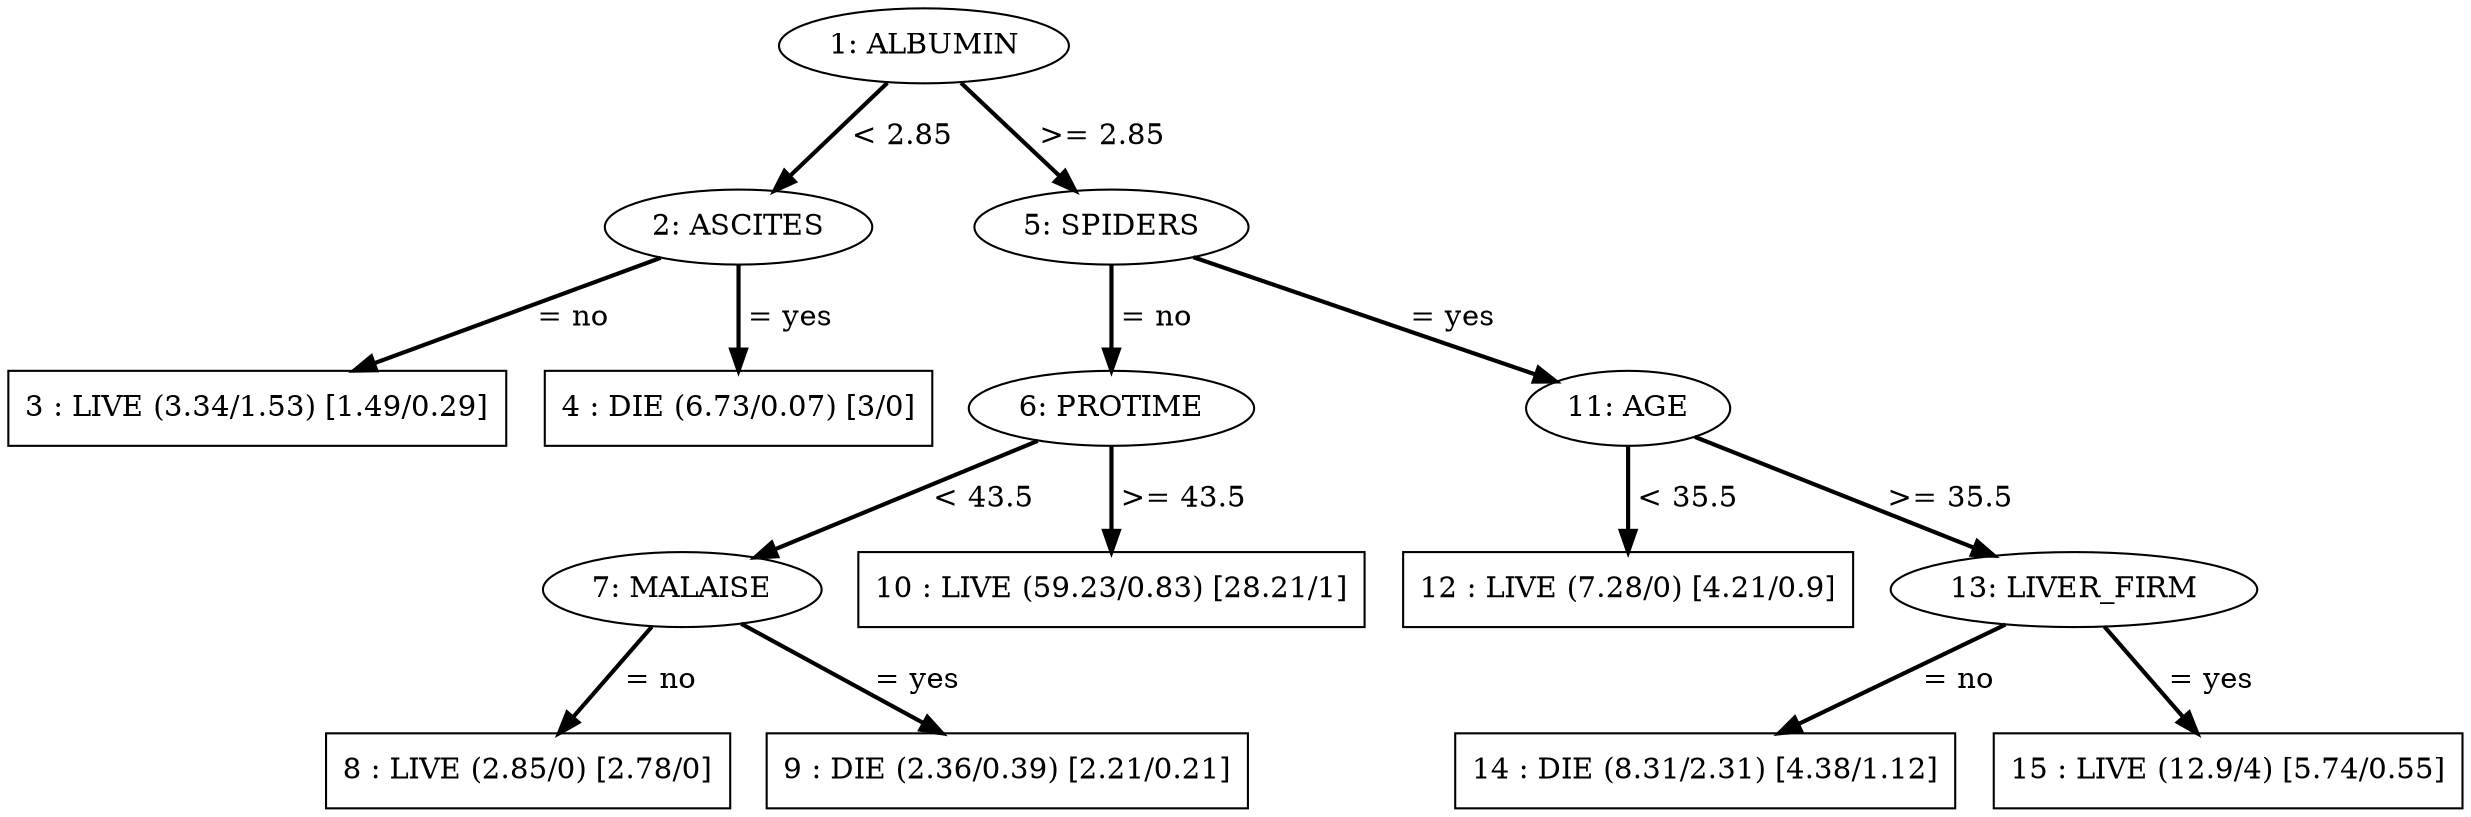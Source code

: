 digraph Tree {
edge [style=bold]
N7506e922 [label="1: ALBUMIN"]
N7506e922->N4ee285c6 [label=" < 2.85"]
N4ee285c6 [label="2: ASCITES"]
N4ee285c6->N593634ad [label=" = no"]
N593634ad [label="3 : LIVE (3.34/1.53) [1.49/0.29]"shape=box]
N4ee285c6->N20fa23c1 [label=" = yes"]
N20fa23c1 [label="4 : DIE (6.73/0.07) [3/0]"shape=box]
N7506e922->N3581c5f3 [label=" >= 2.85"]
N3581c5f3 [label="5: SPIDERS"]
N3581c5f3->N6aa8ceb6 [label=" = no"]
N6aa8ceb6 [label="6: PROTIME"]
N6aa8ceb6->N2530c12 [label=" < 43.5"]
N2530c12 [label="7: MALAISE"]
N2530c12->N73c6c3b2 [label=" = no"]
N73c6c3b2 [label="8 : LIVE (2.85/0) [2.78/0]"shape=box]
N2530c12->N48533e64 [label=" = yes"]
N48533e64 [label="9 : DIE (2.36/0.39) [2.21/0.21]"shape=box]
N6aa8ceb6->N64a294a6 [label=" >= 43.5"]
N64a294a6 [label="10 : LIVE (59.23/0.83) [28.21/1]"shape=box]
N3581c5f3->N7e0b37bc [label=" = yes"]
N7e0b37bc [label="11: AGE"]
N7e0b37bc->N3b95a09c [label=" < 35.5"]
N3b95a09c [label="12 : LIVE (7.28/0) [4.21/0.9]"shape=box]
N7e0b37bc->N6ae40994 [label=" >= 35.5"]
N6ae40994 [label="13: LIVER_FIRM"]
N6ae40994->N1a93a7ca [label=" = no"]
N1a93a7ca [label="14 : DIE (8.31/2.31) [4.38/1.12]"shape=box]
N6ae40994->N3d82c5f3 [label=" = yes"]
N3d82c5f3 [label="15 : LIVE (12.9/4) [5.74/0.55]"shape=box]

}

